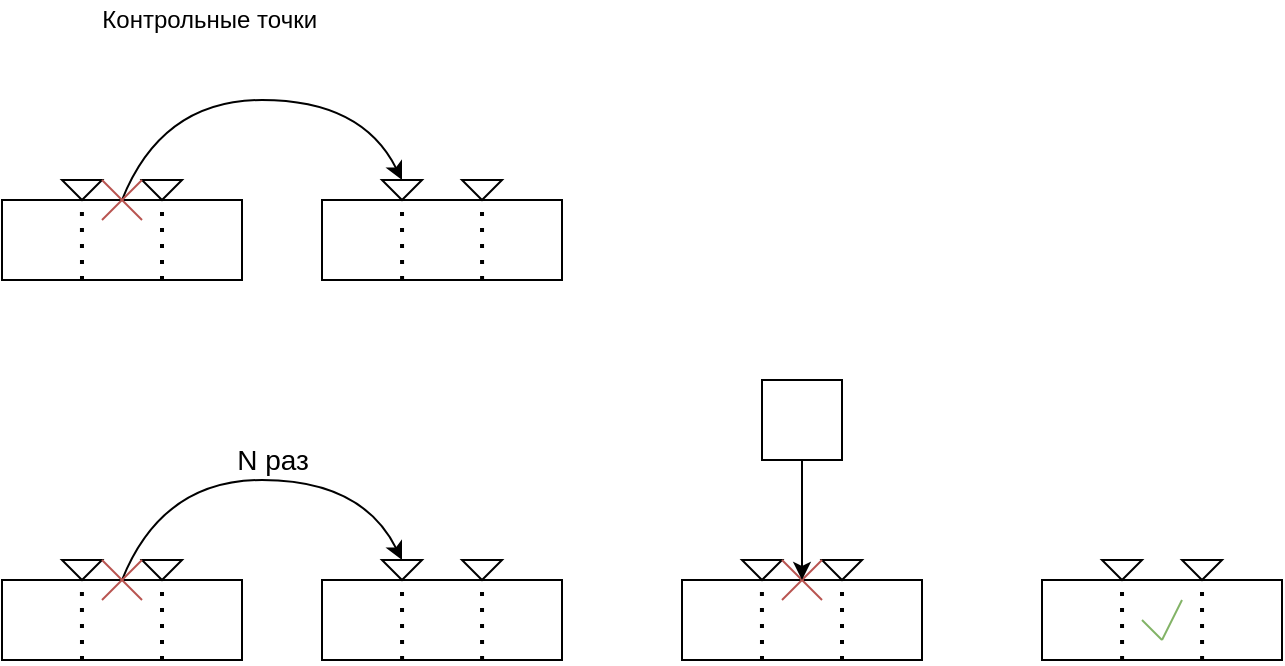 <mxfile version="15.9.4" type="github">
  <diagram id="kUv60MwD6dkCK4IGCB6y" name="Page-1">
    <mxGraphModel dx="911" dy="733" grid="0" gridSize="10" guides="1" tooltips="1" connect="1" arrows="1" fold="1" page="1" pageScale="1" pageWidth="827" pageHeight="1169" math="0" shadow="0">
      <root>
        <mxCell id="0" />
        <mxCell id="1" parent="0" />
        <mxCell id="kLGDMWvkMEwNaBpiAJVr-1" value="" style="rounded=0;whiteSpace=wrap;html=1;" parent="1" vertex="1">
          <mxGeometry x="40" y="160" width="120" height="40" as="geometry" />
        </mxCell>
        <mxCell id="kLGDMWvkMEwNaBpiAJVr-2" value="" style="endArrow=none;dashed=1;html=1;dashPattern=1 3;strokeWidth=2;rounded=0;entryX=0.333;entryY=0;entryDx=0;entryDy=0;entryPerimeter=0;" parent="1" target="kLGDMWvkMEwNaBpiAJVr-1" edge="1">
          <mxGeometry width="50" height="50" relative="1" as="geometry">
            <mxPoint x="80" y="200" as="sourcePoint" />
            <mxPoint x="130" y="150" as="targetPoint" />
          </mxGeometry>
        </mxCell>
        <mxCell id="kLGDMWvkMEwNaBpiAJVr-3" value="" style="endArrow=none;dashed=1;html=1;dashPattern=1 3;strokeWidth=2;rounded=0;" parent="1" edge="1">
          <mxGeometry width="50" height="50" relative="1" as="geometry">
            <mxPoint x="120" y="200" as="sourcePoint" />
            <mxPoint x="120" y="160" as="targetPoint" />
          </mxGeometry>
        </mxCell>
        <mxCell id="kLGDMWvkMEwNaBpiAJVr-4" value="" style="triangle;whiteSpace=wrap;html=1;direction=south;" parent="1" vertex="1">
          <mxGeometry x="70" y="150" width="20" height="10" as="geometry" />
        </mxCell>
        <mxCell id="kLGDMWvkMEwNaBpiAJVr-5" value="" style="triangle;whiteSpace=wrap;html=1;direction=south;" parent="1" vertex="1">
          <mxGeometry x="110" y="150" width="20" height="10" as="geometry" />
        </mxCell>
        <mxCell id="kLGDMWvkMEwNaBpiAJVr-6" value="" style="rounded=0;whiteSpace=wrap;html=1;" parent="1" vertex="1">
          <mxGeometry x="200" y="160" width="120" height="40" as="geometry" />
        </mxCell>
        <mxCell id="kLGDMWvkMEwNaBpiAJVr-7" value="" style="endArrow=none;dashed=1;html=1;dashPattern=1 3;strokeWidth=2;rounded=0;entryX=0.333;entryY=0;entryDx=0;entryDy=0;entryPerimeter=0;" parent="1" edge="1">
          <mxGeometry width="50" height="50" relative="1" as="geometry">
            <mxPoint x="240.04" y="200" as="sourcePoint" />
            <mxPoint x="240.0" y="160" as="targetPoint" />
          </mxGeometry>
        </mxCell>
        <mxCell id="kLGDMWvkMEwNaBpiAJVr-8" value="" style="endArrow=none;dashed=1;html=1;dashPattern=1 3;strokeWidth=2;rounded=0;entryX=0.333;entryY=0;entryDx=0;entryDy=0;entryPerimeter=0;" parent="1" edge="1">
          <mxGeometry width="50" height="50" relative="1" as="geometry">
            <mxPoint x="280.04" y="200" as="sourcePoint" />
            <mxPoint x="280" y="160" as="targetPoint" />
          </mxGeometry>
        </mxCell>
        <mxCell id="kLGDMWvkMEwNaBpiAJVr-9" value="" style="triangle;whiteSpace=wrap;html=1;direction=south;" parent="1" vertex="1">
          <mxGeometry x="230" y="150" width="20" height="10" as="geometry" />
        </mxCell>
        <mxCell id="kLGDMWvkMEwNaBpiAJVr-10" value="" style="triangle;whiteSpace=wrap;html=1;direction=south;" parent="1" vertex="1">
          <mxGeometry x="270" y="150" width="20" height="10" as="geometry" />
        </mxCell>
        <mxCell id="kLGDMWvkMEwNaBpiAJVr-11" value="" style="curved=1;endArrow=classic;html=1;rounded=0;entryX=0;entryY=0.5;entryDx=0;entryDy=0;" parent="1" target="kLGDMWvkMEwNaBpiAJVr-9" edge="1">
          <mxGeometry width="50" height="50" relative="1" as="geometry">
            <mxPoint x="100" y="160" as="sourcePoint" />
            <mxPoint x="200" y="150" as="targetPoint" />
            <Array as="points">
              <mxPoint x="120" y="110" />
              <mxPoint x="220" y="110" />
            </Array>
          </mxGeometry>
        </mxCell>
        <mxCell id="kLGDMWvkMEwNaBpiAJVr-12" value="" style="endArrow=none;html=1;rounded=0;fillColor=#f8cecc;strokeColor=#b85450;" parent="1" edge="1">
          <mxGeometry width="50" height="50" relative="1" as="geometry">
            <mxPoint x="90" y="150" as="sourcePoint" />
            <mxPoint x="110" y="170" as="targetPoint" />
            <Array as="points">
              <mxPoint x="100" y="160" />
            </Array>
          </mxGeometry>
        </mxCell>
        <mxCell id="kLGDMWvkMEwNaBpiAJVr-13" value="" style="endArrow=none;html=1;rounded=0;fillColor=#f8cecc;strokeColor=#b85450;" parent="1" edge="1">
          <mxGeometry width="50" height="50" relative="1" as="geometry">
            <mxPoint x="90" y="170" as="sourcePoint" />
            <mxPoint x="110" y="150" as="targetPoint" />
          </mxGeometry>
        </mxCell>
        <mxCell id="kLGDMWvkMEwNaBpiAJVr-14" value="Контрольные точки&amp;nbsp;" style="text;html=1;align=center;verticalAlign=middle;resizable=0;points=[];autosize=1;strokeColor=none;fillColor=none;" parent="1" vertex="1">
          <mxGeometry x="80" y="60" width="130" height="20" as="geometry" />
        </mxCell>
        <mxCell id="NlPgxAXw65l1pPovX71C-1" value="" style="rounded=0;whiteSpace=wrap;html=1;" vertex="1" parent="1">
          <mxGeometry x="40" y="350" width="120" height="40" as="geometry" />
        </mxCell>
        <mxCell id="NlPgxAXw65l1pPovX71C-2" value="" style="endArrow=none;dashed=1;html=1;dashPattern=1 3;strokeWidth=2;rounded=0;entryX=0.333;entryY=0;entryDx=0;entryDy=0;entryPerimeter=0;" edge="1" parent="1" target="NlPgxAXw65l1pPovX71C-1">
          <mxGeometry width="50" height="50" relative="1" as="geometry">
            <mxPoint x="80" y="390" as="sourcePoint" />
            <mxPoint x="130" y="340" as="targetPoint" />
          </mxGeometry>
        </mxCell>
        <mxCell id="NlPgxAXw65l1pPovX71C-3" value="" style="endArrow=none;dashed=1;html=1;dashPattern=1 3;strokeWidth=2;rounded=0;" edge="1" parent="1">
          <mxGeometry width="50" height="50" relative="1" as="geometry">
            <mxPoint x="120" y="390" as="sourcePoint" />
            <mxPoint x="120" y="350" as="targetPoint" />
          </mxGeometry>
        </mxCell>
        <mxCell id="NlPgxAXw65l1pPovX71C-4" value="" style="triangle;whiteSpace=wrap;html=1;direction=south;" vertex="1" parent="1">
          <mxGeometry x="70" y="340" width="20" height="10" as="geometry" />
        </mxCell>
        <mxCell id="NlPgxAXw65l1pPovX71C-5" value="" style="triangle;whiteSpace=wrap;html=1;direction=south;" vertex="1" parent="1">
          <mxGeometry x="110" y="340" width="20" height="10" as="geometry" />
        </mxCell>
        <mxCell id="NlPgxAXw65l1pPovX71C-6" value="" style="rounded=0;whiteSpace=wrap;html=1;" vertex="1" parent="1">
          <mxGeometry x="200" y="350" width="120" height="40" as="geometry" />
        </mxCell>
        <mxCell id="NlPgxAXw65l1pPovX71C-7" value="" style="endArrow=none;dashed=1;html=1;dashPattern=1 3;strokeWidth=2;rounded=0;entryX=0.333;entryY=0;entryDx=0;entryDy=0;entryPerimeter=0;" edge="1" parent="1">
          <mxGeometry width="50" height="50" relative="1" as="geometry">
            <mxPoint x="240.04" y="390" as="sourcePoint" />
            <mxPoint x="240" y="350" as="targetPoint" />
          </mxGeometry>
        </mxCell>
        <mxCell id="NlPgxAXw65l1pPovX71C-8" value="" style="endArrow=none;dashed=1;html=1;dashPattern=1 3;strokeWidth=2;rounded=0;entryX=0.333;entryY=0;entryDx=0;entryDy=0;entryPerimeter=0;" edge="1" parent="1">
          <mxGeometry width="50" height="50" relative="1" as="geometry">
            <mxPoint x="280.04" y="390" as="sourcePoint" />
            <mxPoint x="280" y="350" as="targetPoint" />
          </mxGeometry>
        </mxCell>
        <mxCell id="NlPgxAXw65l1pPovX71C-9" value="" style="triangle;whiteSpace=wrap;html=1;direction=south;" vertex="1" parent="1">
          <mxGeometry x="230" y="340" width="20" height="10" as="geometry" />
        </mxCell>
        <mxCell id="NlPgxAXw65l1pPovX71C-10" value="" style="triangle;whiteSpace=wrap;html=1;direction=south;" vertex="1" parent="1">
          <mxGeometry x="270" y="340" width="20" height="10" as="geometry" />
        </mxCell>
        <mxCell id="NlPgxAXw65l1pPovX71C-11" value="" style="curved=1;endArrow=classic;html=1;rounded=0;entryX=0;entryY=0.5;entryDx=0;entryDy=0;" edge="1" parent="1" target="NlPgxAXw65l1pPovX71C-9">
          <mxGeometry width="50" height="50" relative="1" as="geometry">
            <mxPoint x="100" y="350" as="sourcePoint" />
            <mxPoint x="200" y="340" as="targetPoint" />
            <Array as="points">
              <mxPoint x="120" y="300" />
              <mxPoint x="220" y="300" />
            </Array>
          </mxGeometry>
        </mxCell>
        <mxCell id="NlPgxAXw65l1pPovX71C-12" value="" style="endArrow=none;html=1;rounded=0;fillColor=#f8cecc;strokeColor=#b85450;" edge="1" parent="1">
          <mxGeometry width="50" height="50" relative="1" as="geometry">
            <mxPoint x="90" y="340" as="sourcePoint" />
            <mxPoint x="110" y="360" as="targetPoint" />
            <Array as="points">
              <mxPoint x="100" y="350" />
            </Array>
          </mxGeometry>
        </mxCell>
        <mxCell id="NlPgxAXw65l1pPovX71C-13" value="" style="endArrow=none;html=1;rounded=0;fillColor=#f8cecc;strokeColor=#b85450;" edge="1" parent="1">
          <mxGeometry width="50" height="50" relative="1" as="geometry">
            <mxPoint x="90" y="360" as="sourcePoint" />
            <mxPoint x="110" y="340" as="targetPoint" />
          </mxGeometry>
        </mxCell>
        <mxCell id="NlPgxAXw65l1pPovX71C-15" value="N раз" style="text;html=1;align=center;verticalAlign=middle;resizable=0;points=[];autosize=1;strokeColor=none;fillColor=none;fontSize=14;" vertex="1" parent="1">
          <mxGeometry x="150" y="280" width="50" height="20" as="geometry" />
        </mxCell>
        <mxCell id="NlPgxAXw65l1pPovX71C-16" value="" style="rounded=0;whiteSpace=wrap;html=1;" vertex="1" parent="1">
          <mxGeometry x="380" y="350" width="120" height="40" as="geometry" />
        </mxCell>
        <mxCell id="NlPgxAXw65l1pPovX71C-17" value="" style="endArrow=none;dashed=1;html=1;dashPattern=1 3;strokeWidth=2;rounded=0;entryX=0.333;entryY=0;entryDx=0;entryDy=0;entryPerimeter=0;" edge="1" parent="1" target="NlPgxAXw65l1pPovX71C-16">
          <mxGeometry width="50" height="50" relative="1" as="geometry">
            <mxPoint x="420" y="390" as="sourcePoint" />
            <mxPoint x="470" y="340" as="targetPoint" />
          </mxGeometry>
        </mxCell>
        <mxCell id="NlPgxAXw65l1pPovX71C-18" value="" style="endArrow=none;dashed=1;html=1;dashPattern=1 3;strokeWidth=2;rounded=0;" edge="1" parent="1">
          <mxGeometry width="50" height="50" relative="1" as="geometry">
            <mxPoint x="460" y="390" as="sourcePoint" />
            <mxPoint x="460" y="350" as="targetPoint" />
          </mxGeometry>
        </mxCell>
        <mxCell id="NlPgxAXw65l1pPovX71C-19" value="" style="triangle;whiteSpace=wrap;html=1;direction=south;" vertex="1" parent="1">
          <mxGeometry x="410" y="340" width="20" height="10" as="geometry" />
        </mxCell>
        <mxCell id="NlPgxAXw65l1pPovX71C-20" value="" style="triangle;whiteSpace=wrap;html=1;direction=south;" vertex="1" parent="1">
          <mxGeometry x="450" y="340" width="20" height="10" as="geometry" />
        </mxCell>
        <mxCell id="NlPgxAXw65l1pPovX71C-21" value="" style="rounded=0;whiteSpace=wrap;html=1;" vertex="1" parent="1">
          <mxGeometry x="560" y="350" width="120" height="40" as="geometry" />
        </mxCell>
        <mxCell id="NlPgxAXw65l1pPovX71C-22" value="" style="endArrow=none;dashed=1;html=1;dashPattern=1 3;strokeWidth=2;rounded=0;entryX=0.333;entryY=0;entryDx=0;entryDy=0;entryPerimeter=0;" edge="1" parent="1">
          <mxGeometry width="50" height="50" relative="1" as="geometry">
            <mxPoint x="600.04" y="390" as="sourcePoint" />
            <mxPoint x="600" y="350" as="targetPoint" />
          </mxGeometry>
        </mxCell>
        <mxCell id="NlPgxAXw65l1pPovX71C-23" value="" style="endArrow=none;dashed=1;html=1;dashPattern=1 3;strokeWidth=2;rounded=0;entryX=0.333;entryY=0;entryDx=0;entryDy=0;entryPerimeter=0;" edge="1" parent="1">
          <mxGeometry width="50" height="50" relative="1" as="geometry">
            <mxPoint x="640.04" y="390" as="sourcePoint" />
            <mxPoint x="640" y="350" as="targetPoint" />
          </mxGeometry>
        </mxCell>
        <mxCell id="NlPgxAXw65l1pPovX71C-24" value="" style="triangle;whiteSpace=wrap;html=1;direction=south;" vertex="1" parent="1">
          <mxGeometry x="590" y="340" width="20" height="10" as="geometry" />
        </mxCell>
        <mxCell id="NlPgxAXw65l1pPovX71C-25" value="" style="triangle;whiteSpace=wrap;html=1;direction=south;" vertex="1" parent="1">
          <mxGeometry x="630" y="340" width="20" height="10" as="geometry" />
        </mxCell>
        <mxCell id="NlPgxAXw65l1pPovX71C-27" value="" style="endArrow=none;html=1;rounded=0;fillColor=#f8cecc;strokeColor=#b85450;" edge="1" parent="1">
          <mxGeometry width="50" height="50" relative="1" as="geometry">
            <mxPoint x="430" y="340" as="sourcePoint" />
            <mxPoint x="450" y="360" as="targetPoint" />
            <Array as="points">
              <mxPoint x="440" y="350" />
            </Array>
          </mxGeometry>
        </mxCell>
        <mxCell id="NlPgxAXw65l1pPovX71C-28" value="" style="endArrow=none;html=1;rounded=0;fillColor=#f8cecc;strokeColor=#b85450;" edge="1" parent="1">
          <mxGeometry width="50" height="50" relative="1" as="geometry">
            <mxPoint x="430" y="360" as="sourcePoint" />
            <mxPoint x="450" y="340" as="targetPoint" />
          </mxGeometry>
        </mxCell>
        <mxCell id="NlPgxAXw65l1pPovX71C-30" value="" style="whiteSpace=wrap;html=1;aspect=fixed;fontSize=14;fillColor=none;" vertex="1" parent="1">
          <mxGeometry x="420" y="250" width="40" height="40" as="geometry" />
        </mxCell>
        <mxCell id="NlPgxAXw65l1pPovX71C-31" value="" style="endArrow=classic;html=1;rounded=0;fontSize=14;exitX=0.5;exitY=1;exitDx=0;exitDy=0;" edge="1" parent="1" source="NlPgxAXw65l1pPovX71C-30">
          <mxGeometry width="50" height="50" relative="1" as="geometry">
            <mxPoint x="440" y="520" as="sourcePoint" />
            <mxPoint x="440" y="350" as="targetPoint" />
          </mxGeometry>
        </mxCell>
        <mxCell id="NlPgxAXw65l1pPovX71C-32" value="" style="endArrow=none;html=1;rounded=0;fontSize=14;fillColor=#d5e8d4;strokeColor=#82b366;" edge="1" parent="1">
          <mxGeometry width="50" height="50" relative="1" as="geometry">
            <mxPoint x="610" y="370" as="sourcePoint" />
            <mxPoint x="620" y="380" as="targetPoint" />
          </mxGeometry>
        </mxCell>
        <mxCell id="NlPgxAXw65l1pPovX71C-33" value="" style="endArrow=none;html=1;rounded=0;fontSize=14;fillColor=#d5e8d4;strokeColor=#82b366;" edge="1" parent="1">
          <mxGeometry width="50" height="50" relative="1" as="geometry">
            <mxPoint x="620" y="380.0" as="sourcePoint" />
            <mxPoint x="630" y="360" as="targetPoint" />
          </mxGeometry>
        </mxCell>
      </root>
    </mxGraphModel>
  </diagram>
</mxfile>

